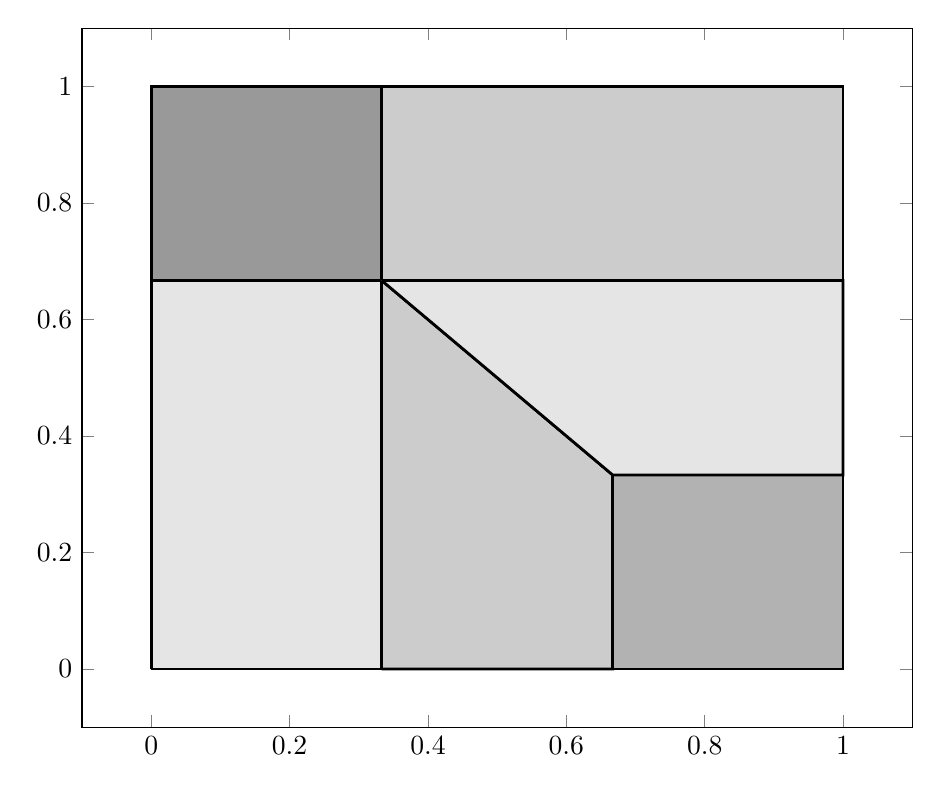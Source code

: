\begin{tikzpicture}%
\begin{axis}[width=1\textwidth]%
\addplot[fill=gray!20,line width=1pt] coordinates {%
(0.0,0.0)%
(0.0,0.014)%
(0.0,0.027)%
(0.0,0.041)%
(0.0,0.054)%
(0.0,0.068)%
(0.0,0.082)%
(0.0,0.095)%
(0.0,0.109)%
(0.0,0.122)%
(0.0,0.136)%
(0.0,0.15)%
(0.0,0.163)%
(0.0,0.177)%
(0.0,0.19)%
(0.0,0.204)%
(0.0,0.218)%
(0.0,0.231)%
(0.0,0.245)%
(0.0,0.259)%
(0.0,0.272)%
(0.0,0.286)%
(0.0,0.299)%
(0.0,0.313)%
(0.0,0.327)%
(0.0,0.34)%
(0.0,0.354)%
(0.0,0.367)%
(0.0,0.381)%
(0.0,0.395)%
(0.0,0.408)%
(0.0,0.422)%
(0.0,0.435)%
(0.0,0.449)%
(0.0,0.463)%
(0.0,0.476)%
(0.0,0.49)%
(0.0,0.503)%
(0.0,0.517)%
(0.0,0.531)%
(0.0,0.544)%
(0.0,0.558)%
(0.0,0.571)%
(0.0,0.585)%
(0.0,0.599)%
(0.0,0.612)%
(0.0,0.626)%
(0.0,0.639)%
(0.0,0.653)%
(0.0,0.667)%
(0.0,0.667)%
(0.007,0.667)%
(0.014,0.667)%
(0.02,0.667)%
(0.027,0.667)%
(0.034,0.667)%
(0.041,0.667)%
(0.048,0.667)%
(0.054,0.667)%
(0.061,0.667)%
(0.068,0.667)%
(0.075,0.667)%
(0.082,0.667)%
(0.088,0.667)%
(0.095,0.667)%
(0.102,0.667)%
(0.109,0.667)%
(0.116,0.667)%
(0.122,0.667)%
(0.129,0.667)%
(0.136,0.667)%
(0.143,0.667)%
(0.15,0.667)%
(0.156,0.667)%
(0.163,0.667)%
(0.17,0.667)%
(0.177,0.667)%
(0.184,0.667)%
(0.19,0.667)%
(0.197,0.667)%
(0.204,0.667)%
(0.211,0.667)%
(0.218,0.667)%
(0.224,0.667)%
(0.231,0.667)%
(0.238,0.667)%
(0.245,0.667)%
(0.252,0.667)%
(0.259,0.667)%
(0.265,0.667)%
(0.272,0.667)%
(0.279,0.667)%
(0.286,0.667)%
(0.293,0.667)%
(0.299,0.667)%
(0.306,0.667)%
(0.313,0.667)%
(0.32,0.667)%
(0.327,0.667)%
(0.333,0.667)%
(0.333,0.667)%
(0.333,0.653)%
(0.333,0.639)%
(0.333,0.626)%
(0.333,0.612)%
(0.333,0.599)%
(0.333,0.585)%
(0.333,0.571)%
(0.333,0.558)%
(0.333,0.544)%
(0.333,0.531)%
(0.333,0.517)%
(0.333,0.503)%
(0.333,0.49)%
(0.333,0.476)%
(0.333,0.463)%
(0.333,0.449)%
(0.333,0.435)%
(0.333,0.422)%
(0.333,0.408)%
(0.333,0.395)%
(0.333,0.381)%
(0.333,0.367)%
(0.333,0.354)%
(0.333,0.34)%
(0.333,0.327)%
(0.333,0.313)%
(0.333,0.299)%
(0.333,0.286)%
(0.333,0.272)%
(0.333,0.259)%
(0.333,0.245)%
(0.333,0.231)%
(0.333,0.218)%
(0.333,0.204)%
(0.333,0.19)%
(0.333,0.177)%
(0.333,0.163)%
(0.333,0.15)%
(0.333,0.136)%
(0.333,0.122)%
(0.333,0.109)%
(0.333,0.095)%
(0.333,0.082)%
(0.333,0.068)%
(0.333,0.054)%
(0.333,0.041)%
(0.333,0.027)%
(0.333,0.014)%
(0.333,0.0)%
(0.333,0.0)%
(0.327,0.0)%
(0.32,0.0)%
(0.313,0.0)%
(0.306,0.0)%
(0.299,0.0)%
(0.293,0.0)%
(0.286,0.0)%
(0.279,0.0)%
(0.272,0.0)%
(0.265,0.0)%
(0.259,0.0)%
(0.252,0.0)%
(0.245,0.0)%
(0.238,0.0)%
(0.231,0.0)%
(0.224,0.0)%
(0.218,0.0)%
(0.211,0.0)%
(0.204,0.0)%
(0.197,0.0)%
(0.19,0.0)%
(0.184,0.0)%
(0.177,0.0)%
(0.17,0.0)%
(0.163,0.0)%
(0.156,0.0)%
(0.15,0.0)%
(0.143,0.0)%
(0.136,0.0)%
(0.129,0.0)%
(0.122,0.0)%
(0.116,0.0)%
(0.109,0.0)%
(0.102,0.0)%
(0.095,0.0)%
(0.088,0.0)%
(0.082,0.0)%
(0.075,0.0)%
(0.068,0.0)%
(0.061,0.0)%
(0.054,0.0)%
(0.048,0.0)%
(0.041,0.0)%
(0.034,0.0)%
(0.027,0.0)%
(0.02,0.0)%
(0.014,0.0)%
(0.007,0.0)%
(0.0,0.0)%
};%
%
%
\addplot[fill=gray!40,line width=1pt] coordinates {%
(0.333,0.0)%
(0.333,0.014)%
(0.333,0.027)%
(0.333,0.041)%
(0.333,0.054)%
(0.333,0.068)%
(0.333,0.082)%
(0.333,0.095)%
(0.333,0.109)%
(0.333,0.122)%
(0.333,0.136)%
(0.333,0.15)%
(0.333,0.163)%
(0.333,0.177)%
(0.333,0.19)%
(0.333,0.204)%
(0.333,0.218)%
(0.333,0.231)%
(0.333,0.245)%
(0.333,0.259)%
(0.333,0.272)%
(0.333,0.286)%
(0.333,0.299)%
(0.333,0.313)%
(0.333,0.327)%
(0.333,0.34)%
(0.333,0.354)%
(0.333,0.367)%
(0.333,0.381)%
(0.333,0.395)%
(0.333,0.408)%
(0.333,0.422)%
(0.333,0.435)%
(0.333,0.449)%
(0.333,0.463)%
(0.333,0.476)%
(0.333,0.49)%
(0.333,0.503)%
(0.333,0.517)%
(0.333,0.531)%
(0.333,0.544)%
(0.333,0.558)%
(0.333,0.571)%
(0.333,0.585)%
(0.333,0.599)%
(0.333,0.612)%
(0.333,0.626)%
(0.333,0.639)%
(0.333,0.653)%
(0.333,0.667)%
(0.333,0.667)%
(0.34,0.66)%
(0.347,0.653)%
(0.354,0.646)%
(0.361,0.639)%
(0.367,0.633)%
(0.374,0.626)%
(0.381,0.619)%
(0.388,0.612)%
(0.395,0.605)%
(0.401,0.599)%
(0.408,0.592)%
(0.415,0.585)%
(0.422,0.578)%
(0.429,0.571)%
(0.435,0.565)%
(0.442,0.558)%
(0.449,0.551)%
(0.456,0.544)%
(0.463,0.537)%
(0.469,0.531)%
(0.476,0.524)%
(0.483,0.517)%
(0.49,0.51)%
(0.497,0.503)%
(0.503,0.497)%
(0.51,0.49)%
(0.517,0.483)%
(0.524,0.476)%
(0.531,0.469)%
(0.537,0.463)%
(0.544,0.456)%
(0.551,0.449)%
(0.558,0.442)%
(0.565,0.435)%
(0.571,0.429)%
(0.578,0.422)%
(0.585,0.415)%
(0.592,0.408)%
(0.599,0.401)%
(0.605,0.395)%
(0.612,0.388)%
(0.619,0.381)%
(0.626,0.374)%
(0.633,0.367)%
(0.639,0.361)%
(0.646,0.354)%
(0.653,0.347)%
(0.66,0.34)%
(0.667,0.333)%
(0.667,0.333)%
(0.667,0.327)%
(0.667,0.32)%
(0.667,0.313)%
(0.667,0.306)%
(0.667,0.299)%
(0.667,0.293)%
(0.667,0.286)%
(0.667,0.279)%
(0.667,0.272)%
(0.667,0.265)%
(0.667,0.259)%
(0.667,0.252)%
(0.667,0.245)%
(0.667,0.238)%
(0.667,0.231)%
(0.667,0.224)%
(0.667,0.218)%
(0.667,0.211)%
(0.667,0.204)%
(0.667,0.197)%
(0.667,0.19)%
(0.667,0.184)%
(0.667,0.177)%
(0.667,0.17)%
(0.667,0.163)%
(0.667,0.156)%
(0.667,0.15)%
(0.667,0.143)%
(0.667,0.136)%
(0.667,0.129)%
(0.667,0.122)%
(0.667,0.116)%
(0.667,0.109)%
(0.667,0.102)%
(0.667,0.095)%
(0.667,0.088)%
(0.667,0.082)%
(0.667,0.075)%
(0.667,0.068)%
(0.667,0.061)%
(0.667,0.054)%
(0.667,0.048)%
(0.667,0.041)%
(0.667,0.034)%
(0.667,0.027)%
(0.667,0.02)%
(0.667,0.014)%
(0.667,0.007)%
(0.667,0.0)%
(0.667,0.0)%
(0.66,0.0)%
(0.653,0.0)%
(0.646,0.0)%
(0.639,0.0)%
(0.633,0.0)%
(0.626,0.0)%
(0.619,0.0)%
(0.612,0.0)%
(0.605,0.0)%
(0.599,0.0)%
(0.592,0.0)%
(0.585,0.0)%
(0.578,0.0)%
(0.571,0.0)%
(0.565,0.0)%
(0.558,0.0)%
(0.551,0.0)%
(0.544,0.0)%
(0.537,0.0)%
(0.531,0.0)%
(0.524,0.0)%
(0.517,0.0)%
(0.51,0.0)%
(0.503,0.0)%
(0.497,0.0)%
(0.49,0.0)%
(0.483,0.0)%
(0.476,0.0)%
(0.469,0.0)%
(0.463,0.0)%
(0.456,0.0)%
(0.449,0.0)%
(0.442,0.0)%
(0.435,0.0)%
(0.429,0.0)%
(0.422,0.0)%
(0.415,0.0)%
(0.408,0.0)%
(0.401,0.0)%
(0.395,0.0)%
(0.388,0.0)%
(0.381,0.0)%
(0.374,0.0)%
(0.367,0.0)%
(0.361,0.0)%
(0.354,0.0)%
(0.347,0.0)%
(0.34,0.0)%
(0.333,0.0)%
};%
%
%
\addplot[fill=gray!60,line width=1pt] coordinates {%
(0.667,0.0)%
(0.667,0.007)%
(0.667,0.014)%
(0.667,0.02)%
(0.667,0.027)%
(0.667,0.034)%
(0.667,0.041)%
(0.667,0.048)%
(0.667,0.054)%
(0.667,0.061)%
(0.667,0.068)%
(0.667,0.075)%
(0.667,0.082)%
(0.667,0.088)%
(0.667,0.095)%
(0.667,0.102)%
(0.667,0.109)%
(0.667,0.116)%
(0.667,0.122)%
(0.667,0.129)%
(0.667,0.136)%
(0.667,0.143)%
(0.667,0.15)%
(0.667,0.156)%
(0.667,0.163)%
(0.667,0.17)%
(0.667,0.177)%
(0.667,0.184)%
(0.667,0.19)%
(0.667,0.197)%
(0.667,0.204)%
(0.667,0.211)%
(0.667,0.218)%
(0.667,0.224)%
(0.667,0.231)%
(0.667,0.238)%
(0.667,0.245)%
(0.667,0.252)%
(0.667,0.259)%
(0.667,0.265)%
(0.667,0.272)%
(0.667,0.279)%
(0.667,0.286)%
(0.667,0.293)%
(0.667,0.299)%
(0.667,0.306)%
(0.667,0.313)%
(0.667,0.32)%
(0.667,0.327)%
(0.667,0.333)%
(0.667,0.333)%
(0.673,0.333)%
(0.68,0.333)%
(0.687,0.333)%
(0.694,0.333)%
(0.701,0.333)%
(0.707,0.333)%
(0.714,0.333)%
(0.721,0.333)%
(0.728,0.333)%
(0.735,0.333)%
(0.741,0.333)%
(0.748,0.333)%
(0.755,0.333)%
(0.762,0.333)%
(0.769,0.333)%
(0.776,0.333)%
(0.782,0.333)%
(0.789,0.333)%
(0.796,0.333)%
(0.803,0.333)%
(0.81,0.333)%
(0.816,0.333)%
(0.823,0.333)%
(0.83,0.333)%
(0.837,0.333)%
(0.844,0.333)%
(0.85,0.333)%
(0.857,0.333)%
(0.864,0.333)%
(0.871,0.333)%
(0.878,0.333)%
(0.884,0.333)%
(0.891,0.333)%
(0.898,0.333)%
(0.905,0.333)%
(0.912,0.333)%
(0.918,0.333)%
(0.925,0.333)%
(0.932,0.333)%
(0.939,0.333)%
(0.946,0.333)%
(0.952,0.333)%
(0.959,0.333)%
(0.966,0.333)%
(0.973,0.333)%
(0.98,0.333)%
(0.986,0.333)%
(0.993,0.333)%
(1.0,0.333)%
(1.0,0.333)%
(1.0,0.327)%
(1.0,0.32)%
(1.0,0.313)%
(1.0,0.306)%
(1.0,0.299)%
(1.0,0.293)%
(1.0,0.286)%
(1.0,0.279)%
(1.0,0.272)%
(1.0,0.265)%
(1.0,0.259)%
(1.0,0.252)%
(1.0,0.245)%
(1.0,0.238)%
(1.0,0.231)%
(1.0,0.224)%
(1.0,0.218)%
(1.0,0.211)%
(1.0,0.204)%
(1.0,0.197)%
(1.0,0.19)%
(1.0,0.184)%
(1.0,0.177)%
(1.0,0.17)%
(1.0,0.163)%
(1.0,0.156)%
(1.0,0.15)%
(1.0,0.143)%
(1.0,0.136)%
(1.0,0.129)%
(1.0,0.122)%
(1.0,0.116)%
(1.0,0.109)%
(1.0,0.102)%
(1.0,0.095)%
(1.0,0.088)%
(1.0,0.082)%
(1.0,0.075)%
(1.0,0.068)%
(1.0,0.061)%
(1.0,0.054)%
(1.0,0.048)%
(1.0,0.041)%
(1.0,0.034)%
(1.0,0.027)%
(1.0,0.02)%
(1.0,0.014)%
(1.0,0.007)%
(1.0,0.0)%
(1.0,0.0)%
(0.993,0.0)%
(0.986,0.0)%
(0.98,0.0)%
(0.973,0.0)%
(0.966,0.0)%
(0.959,0.0)%
(0.952,0.0)%
(0.946,0.0)%
(0.939,0.0)%
(0.932,0.0)%
(0.925,0.0)%
(0.918,0.0)%
(0.912,0.0)%
(0.905,0.0)%
(0.898,0.0)%
(0.891,0.0)%
(0.884,0.0)%
(0.878,0.0)%
(0.871,0.0)%
(0.864,0.0)%
(0.857,0.0)%
(0.85,0.0)%
(0.844,0.0)%
(0.837,0.0)%
(0.83,0.0)%
(0.823,0.0)%
(0.816,0.0)%
(0.81,0.0)%
(0.803,0.0)%
(0.796,0.0)%
(0.789,0.0)%
(0.782,0.0)%
(0.776,0.0)%
(0.769,0.0)%
(0.762,0.0)%
(0.755,0.0)%
(0.748,0.0)%
(0.741,0.0)%
(0.735,0.0)%
(0.728,0.0)%
(0.721,0.0)%
(0.714,0.0)%
(0.707,0.0)%
(0.701,0.0)%
(0.694,0.0)%
(0.687,0.0)%
(0.68,0.0)%
(0.673,0.0)%
(0.667,0.0)%
};%
%
%
\addplot[fill=gray!80,line width=1pt] coordinates {%
(0.0,0.667)%
(0.0,0.673)%
(0.0,0.68)%
(0.0,0.687)%
(0.0,0.694)%
(0.0,0.701)%
(0.0,0.707)%
(0.0,0.714)%
(0.0,0.721)%
(0.0,0.728)%
(0.0,0.735)%
(0.0,0.741)%
(0.0,0.748)%
(0.0,0.755)%
(0.0,0.762)%
(0.0,0.769)%
(0.0,0.776)%
(0.0,0.782)%
(0.0,0.789)%
(0.0,0.796)%
(0.0,0.803)%
(0.0,0.81)%
(0.0,0.816)%
(0.0,0.823)%
(0.0,0.83)%
(0.0,0.837)%
(0.0,0.844)%
(0.0,0.85)%
(0.0,0.857)%
(0.0,0.864)%
(0.0,0.871)%
(0.0,0.878)%
(0.0,0.884)%
(0.0,0.891)%
(0.0,0.898)%
(0.0,0.905)%
(0.0,0.912)%
(0.0,0.918)%
(0.0,0.925)%
(0.0,0.932)%
(0.0,0.939)%
(0.0,0.946)%
(0.0,0.952)%
(0.0,0.959)%
(0.0,0.966)%
(0.0,0.973)%
(0.0,0.98)%
(0.0,0.986)%
(0.0,0.993)%
(0.0,1.0)%
(0.0,1.0)%
(0.007,1.0)%
(0.014,1.0)%
(0.02,1.0)%
(0.027,1.0)%
(0.034,1.0)%
(0.041,1.0)%
(0.048,1.0)%
(0.054,1.0)%
(0.061,1.0)%
(0.068,1.0)%
(0.075,1.0)%
(0.082,1.0)%
(0.088,1.0)%
(0.095,1.0)%
(0.102,1.0)%
(0.109,1.0)%
(0.116,1.0)%
(0.122,1.0)%
(0.129,1.0)%
(0.136,1.0)%
(0.143,1.0)%
(0.15,1.0)%
(0.156,1.0)%
(0.163,1.0)%
(0.17,1.0)%
(0.177,1.0)%
(0.184,1.0)%
(0.19,1.0)%
(0.197,1.0)%
(0.204,1.0)%
(0.211,1.0)%
(0.218,1.0)%
(0.224,1.0)%
(0.231,1.0)%
(0.238,1.0)%
(0.245,1.0)%
(0.252,1.0)%
(0.259,1.0)%
(0.265,1.0)%
(0.272,1.0)%
(0.279,1.0)%
(0.286,1.0)%
(0.293,1.0)%
(0.299,1.0)%
(0.306,1.0)%
(0.313,1.0)%
(0.32,1.0)%
(0.327,1.0)%
(0.333,1.0)%
(0.333,1.0)%
(0.333,0.993)%
(0.333,0.986)%
(0.333,0.98)%
(0.333,0.973)%
(0.333,0.966)%
(0.333,0.959)%
(0.333,0.952)%
(0.333,0.946)%
(0.333,0.939)%
(0.333,0.932)%
(0.333,0.925)%
(0.333,0.918)%
(0.333,0.912)%
(0.333,0.905)%
(0.333,0.898)%
(0.333,0.891)%
(0.333,0.884)%
(0.333,0.878)%
(0.333,0.871)%
(0.333,0.864)%
(0.333,0.857)%
(0.333,0.85)%
(0.333,0.844)%
(0.333,0.837)%
(0.333,0.83)%
(0.333,0.823)%
(0.333,0.816)%
(0.333,0.81)%
(0.333,0.803)%
(0.333,0.796)%
(0.333,0.789)%
(0.333,0.782)%
(0.333,0.776)%
(0.333,0.769)%
(0.333,0.762)%
(0.333,0.755)%
(0.333,0.748)%
(0.333,0.741)%
(0.333,0.735)%
(0.333,0.728)%
(0.333,0.721)%
(0.333,0.714)%
(0.333,0.707)%
(0.333,0.701)%
(0.333,0.694)%
(0.333,0.687)%
(0.333,0.68)%
(0.333,0.673)%
(0.333,0.667)%
(0.333,0.667)%
(0.327,0.667)%
(0.32,0.667)%
(0.313,0.667)%
(0.306,0.667)%
(0.299,0.667)%
(0.293,0.667)%
(0.286,0.667)%
(0.279,0.667)%
(0.272,0.667)%
(0.265,0.667)%
(0.259,0.667)%
(0.252,0.667)%
(0.245,0.667)%
(0.238,0.667)%
(0.231,0.667)%
(0.224,0.667)%
(0.218,0.667)%
(0.211,0.667)%
(0.204,0.667)%
(0.197,0.667)%
(0.19,0.667)%
(0.184,0.667)%
(0.177,0.667)%
(0.17,0.667)%
(0.163,0.667)%
(0.156,0.667)%
(0.15,0.667)%
(0.143,0.667)%
(0.136,0.667)%
(0.129,0.667)%
(0.122,0.667)%
(0.116,0.667)%
(0.109,0.667)%
(0.102,0.667)%
(0.095,0.667)%
(0.088,0.667)%
(0.082,0.667)%
(0.075,0.667)%
(0.068,0.667)%
(0.061,0.667)%
(0.054,0.667)%
(0.048,0.667)%
(0.041,0.667)%
(0.034,0.667)%
(0.027,0.667)%
(0.02,0.667)%
(0.014,0.667)%
(0.007,0.667)%
(0.0,0.667)%
};%
%
%
\addplot[fill=gray!20,line width=1pt] coordinates {%
(0.333,0.667)%
(0.347,0.667)%
(0.361,0.667)%
(0.374,0.667)%
(0.388,0.667)%
(0.401,0.667)%
(0.415,0.667)%
(0.429,0.667)%
(0.442,0.667)%
(0.456,0.667)%
(0.469,0.667)%
(0.483,0.667)%
(0.497,0.667)%
(0.51,0.667)%
(0.524,0.667)%
(0.537,0.667)%
(0.551,0.667)%
(0.565,0.667)%
(0.578,0.667)%
(0.592,0.667)%
(0.605,0.667)%
(0.619,0.667)%
(0.633,0.667)%
(0.646,0.667)%
(0.66,0.667)%
(0.673,0.667)%
(0.687,0.667)%
(0.701,0.667)%
(0.714,0.667)%
(0.728,0.667)%
(0.741,0.667)%
(0.755,0.667)%
(0.769,0.667)%
(0.782,0.667)%
(0.796,0.667)%
(0.81,0.667)%
(0.823,0.667)%
(0.837,0.667)%
(0.85,0.667)%
(0.864,0.667)%
(0.878,0.667)%
(0.891,0.667)%
(0.905,0.667)%
(0.918,0.667)%
(0.932,0.667)%
(0.946,0.667)%
(0.959,0.667)%
(0.973,0.667)%
(0.986,0.667)%
(1.0,0.667)%
(1.0,0.667)%
(1.0,0.66)%
(1.0,0.653)%
(1.0,0.646)%
(1.0,0.639)%
(1.0,0.633)%
(1.0,0.626)%
(1.0,0.619)%
(1.0,0.612)%
(1.0,0.605)%
(1.0,0.599)%
(1.0,0.592)%
(1.0,0.585)%
(1.0,0.578)%
(1.0,0.571)%
(1.0,0.565)%
(1.0,0.558)%
(1.0,0.551)%
(1.0,0.544)%
(1.0,0.537)%
(1.0,0.531)%
(1.0,0.524)%
(1.0,0.517)%
(1.0,0.51)%
(1.0,0.503)%
(1.0,0.497)%
(1.0,0.49)%
(1.0,0.483)%
(1.0,0.476)%
(1.0,0.469)%
(1.0,0.463)%
(1.0,0.456)%
(1.0,0.449)%
(1.0,0.442)%
(1.0,0.435)%
(1.0,0.429)%
(1.0,0.422)%
(1.0,0.415)%
(1.0,0.408)%
(1.0,0.401)%
(1.0,0.395)%
(1.0,0.388)%
(1.0,0.381)%
(1.0,0.374)%
(1.0,0.367)%
(1.0,0.361)%
(1.0,0.354)%
(1.0,0.347)%
(1.0,0.34)%
(1.0,0.333)%
(1.0,0.333)%
(0.993,0.333)%
(0.986,0.333)%
(0.98,0.333)%
(0.973,0.333)%
(0.966,0.333)%
(0.959,0.333)%
(0.952,0.333)%
(0.946,0.333)%
(0.939,0.333)%
(0.932,0.333)%
(0.925,0.333)%
(0.918,0.333)%
(0.912,0.333)%
(0.905,0.333)%
(0.898,0.333)%
(0.891,0.333)%
(0.884,0.333)%
(0.878,0.333)%
(0.871,0.333)%
(0.864,0.333)%
(0.857,0.333)%
(0.85,0.333)%
(0.844,0.333)%
(0.837,0.333)%
(0.83,0.333)%
(0.823,0.333)%
(0.816,0.333)%
(0.81,0.333)%
(0.803,0.333)%
(0.796,0.333)%
(0.789,0.333)%
(0.782,0.333)%
(0.776,0.333)%
(0.769,0.333)%
(0.762,0.333)%
(0.755,0.333)%
(0.748,0.333)%
(0.741,0.333)%
(0.735,0.333)%
(0.728,0.333)%
(0.721,0.333)%
(0.714,0.333)%
(0.707,0.333)%
(0.701,0.333)%
(0.694,0.333)%
(0.687,0.333)%
(0.68,0.333)%
(0.673,0.333)%
(0.667,0.333)%
(0.667,0.333)%
(0.66,0.34)%
(0.653,0.347)%
(0.646,0.354)%
(0.639,0.361)%
(0.633,0.367)%
(0.626,0.374)%
(0.619,0.381)%
(0.612,0.388)%
(0.605,0.395)%
(0.599,0.401)%
(0.592,0.408)%
(0.585,0.415)%
(0.578,0.422)%
(0.571,0.429)%
(0.565,0.435)%
(0.558,0.442)%
(0.551,0.449)%
(0.544,0.456)%
(0.537,0.463)%
(0.531,0.469)%
(0.524,0.476)%
(0.517,0.483)%
(0.51,0.49)%
(0.503,0.497)%
(0.497,0.503)%
(0.49,0.51)%
(0.483,0.517)%
(0.476,0.524)%
(0.469,0.531)%
(0.463,0.537)%
(0.456,0.544)%
(0.449,0.551)%
(0.442,0.558)%
(0.435,0.565)%
(0.429,0.571)%
(0.422,0.578)%
(0.415,0.585)%
(0.408,0.592)%
(0.401,0.599)%
(0.395,0.605)%
(0.388,0.612)%
(0.381,0.619)%
(0.374,0.626)%
(0.367,0.633)%
(0.361,0.639)%
(0.354,0.646)%
(0.347,0.653)%
(0.34,0.66)%
(0.333,0.667)%
};%
%
%
\addplot[fill=gray!40,line width=1pt] coordinates {%
(0.333,0.667)%
(0.347,0.667)%
(0.361,0.667)%
(0.374,0.667)%
(0.388,0.667)%
(0.401,0.667)%
(0.415,0.667)%
(0.429,0.667)%
(0.442,0.667)%
(0.456,0.667)%
(0.469,0.667)%
(0.483,0.667)%
(0.497,0.667)%
(0.51,0.667)%
(0.524,0.667)%
(0.537,0.667)%
(0.551,0.667)%
(0.565,0.667)%
(0.578,0.667)%
(0.592,0.667)%
(0.605,0.667)%
(0.619,0.667)%
(0.633,0.667)%
(0.646,0.667)%
(0.66,0.667)%
(0.673,0.667)%
(0.687,0.667)%
(0.701,0.667)%
(0.714,0.667)%
(0.728,0.667)%
(0.741,0.667)%
(0.755,0.667)%
(0.769,0.667)%
(0.782,0.667)%
(0.796,0.667)%
(0.81,0.667)%
(0.823,0.667)%
(0.837,0.667)%
(0.85,0.667)%
(0.864,0.667)%
(0.878,0.667)%
(0.891,0.667)%
(0.905,0.667)%
(0.918,0.667)%
(0.932,0.667)%
(0.946,0.667)%
(0.959,0.667)%
(0.973,0.667)%
(0.986,0.667)%
(1.0,0.667)%
(1.0,0.667)%
(1.0,0.673)%
(1.0,0.68)%
(1.0,0.687)%
(1.0,0.694)%
(1.0,0.701)%
(1.0,0.707)%
(1.0,0.714)%
(1.0,0.721)%
(1.0,0.728)%
(1.0,0.735)%
(1.0,0.741)%
(1.0,0.748)%
(1.0,0.755)%
(1.0,0.762)%
(1.0,0.769)%
(1.0,0.776)%
(1.0,0.782)%
(1.0,0.789)%
(1.0,0.796)%
(1.0,0.803)%
(1.0,0.81)%
(1.0,0.816)%
(1.0,0.823)%
(1.0,0.83)%
(1.0,0.837)%
(1.0,0.844)%
(1.0,0.85)%
(1.0,0.857)%
(1.0,0.864)%
(1.0,0.871)%
(1.0,0.878)%
(1.0,0.884)%
(1.0,0.891)%
(1.0,0.898)%
(1.0,0.905)%
(1.0,0.912)%
(1.0,0.918)%
(1.0,0.925)%
(1.0,0.932)%
(1.0,0.939)%
(1.0,0.946)%
(1.0,0.952)%
(1.0,0.959)%
(1.0,0.966)%
(1.0,0.973)%
(1.0,0.98)%
(1.0,0.986)%
(1.0,0.993)%
(1.0,1.0)%
(1.0,1.0)%
(0.986,1.0)%
(0.973,1.0)%
(0.959,1.0)%
(0.946,1.0)%
(0.932,1.0)%
(0.918,1.0)%
(0.905,1.0)%
(0.891,1.0)%
(0.878,1.0)%
(0.864,1.0)%
(0.85,1.0)%
(0.837,1.0)%
(0.823,1.0)%
(0.81,1.0)%
(0.796,1.0)%
(0.782,1.0)%
(0.769,1.0)%
(0.755,1.0)%
(0.741,1.0)%
(0.728,1.0)%
(0.714,1.0)%
(0.701,1.0)%
(0.687,1.0)%
(0.673,1.0)%
(0.66,1.0)%
(0.646,1.0)%
(0.633,1.0)%
(0.619,1.0)%
(0.605,1.0)%
(0.592,1.0)%
(0.578,1.0)%
(0.565,1.0)%
(0.551,1.0)%
(0.537,1.0)%
(0.524,1.0)%
(0.51,1.0)%
(0.497,1.0)%
(0.483,1.0)%
(0.469,1.0)%
(0.456,1.0)%
(0.442,1.0)%
(0.429,1.0)%
(0.415,1.0)%
(0.401,1.0)%
(0.388,1.0)%
(0.374,1.0)%
(0.361,1.0)%
(0.347,1.0)%
(0.333,1.0)%
(0.333,1.0)%
(0.333,0.993)%
(0.333,0.986)%
(0.333,0.98)%
(0.333,0.973)%
(0.333,0.966)%
(0.333,0.959)%
(0.333,0.952)%
(0.333,0.946)%
(0.333,0.939)%
(0.333,0.932)%
(0.333,0.925)%
(0.333,0.918)%
(0.333,0.912)%
(0.333,0.905)%
(0.333,0.898)%
(0.333,0.891)%
(0.333,0.884)%
(0.333,0.878)%
(0.333,0.871)%
(0.333,0.864)%
(0.333,0.857)%
(0.333,0.85)%
(0.333,0.844)%
(0.333,0.837)%
(0.333,0.83)%
(0.333,0.823)%
(0.333,0.816)%
(0.333,0.81)%
(0.333,0.803)%
(0.333,0.796)%
(0.333,0.789)%
(0.333,0.782)%
(0.333,0.776)%
(0.333,0.769)%
(0.333,0.762)%
(0.333,0.755)%
(0.333,0.748)%
(0.333,0.741)%
(0.333,0.735)%
(0.333,0.728)%
(0.333,0.721)%
(0.333,0.714)%
(0.333,0.707)%
(0.333,0.701)%
(0.333,0.694)%
(0.333,0.687)%
(0.333,0.68)%
(0.333,0.673)%
(0.333,0.667)%
};%
%
%
\end{axis}%
\end{tikzpicture}%
